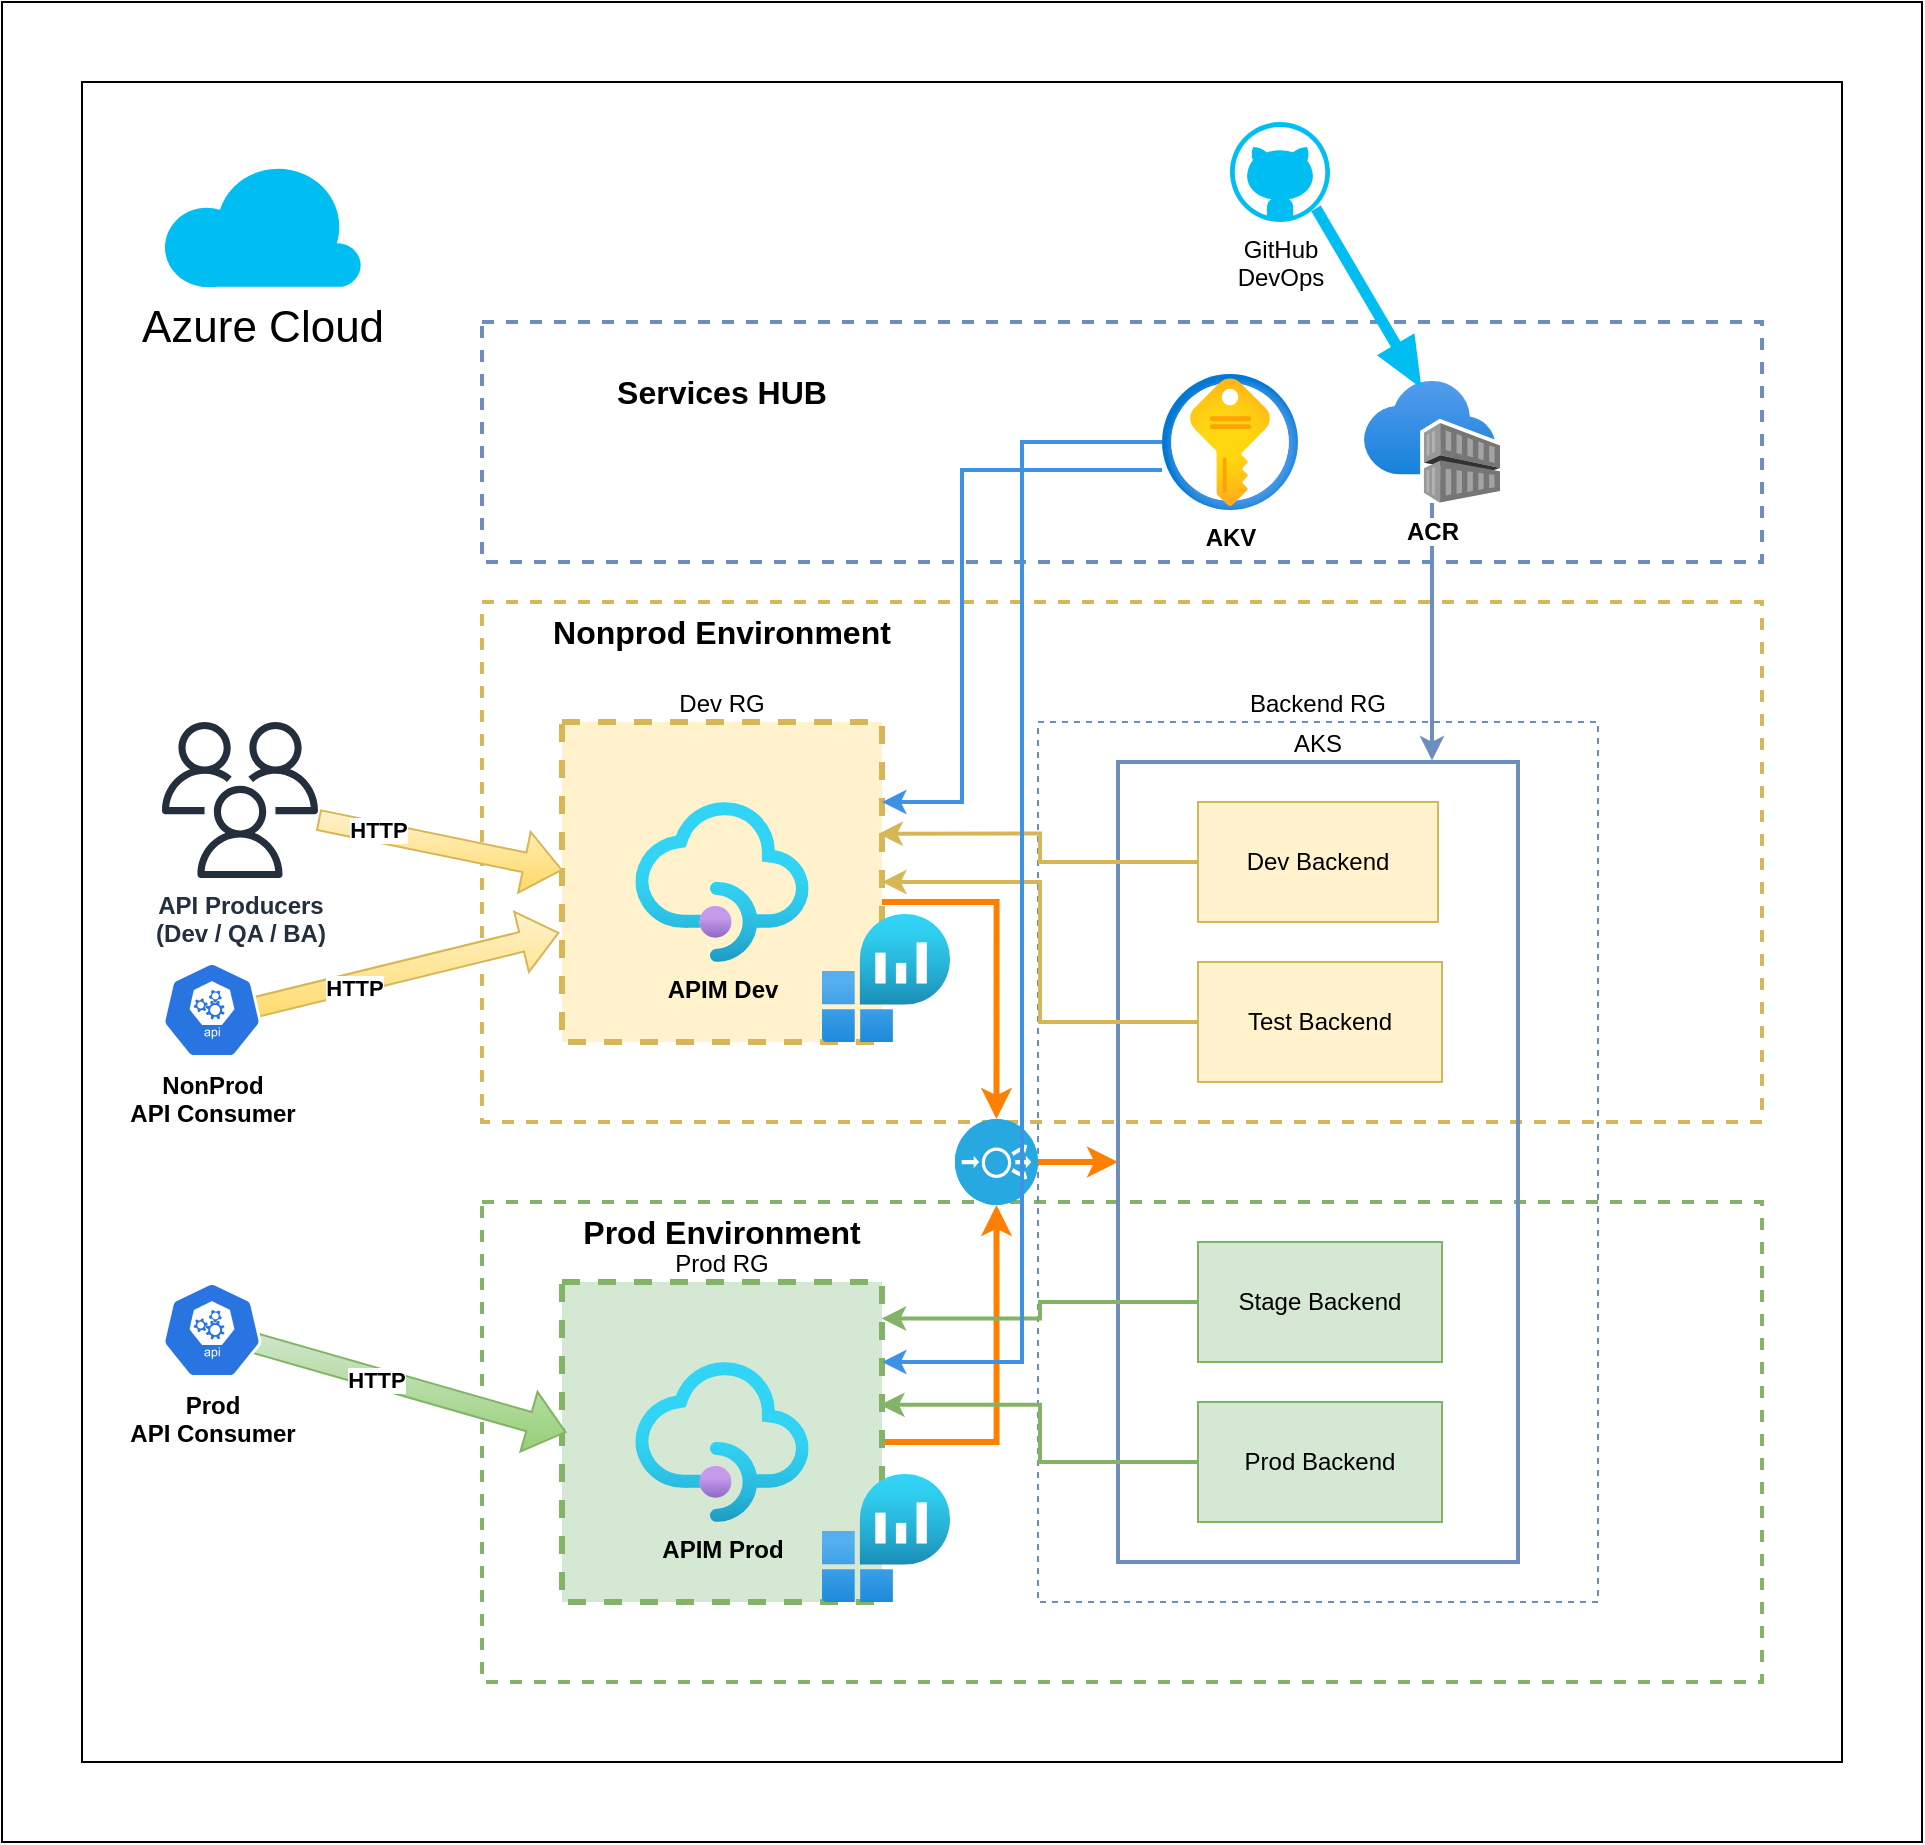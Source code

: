 <mxfile version="21.6.8" type="device">
  <diagram name="Page-1" id="QGZNqJDq6_y6giAaDoWt">
    <mxGraphModel dx="2329" dy="2009" grid="1" gridSize="10" guides="1" tooltips="1" connect="1" arrows="1" fold="1" page="1" pageScale="1" pageWidth="827" pageHeight="1169" math="0" shadow="0">
      <root>
        <mxCell id="0" />
        <mxCell id="1" parent="0" />
        <mxCell id="9m6El9AtTZZ0Sc9l-_DS-1" value="" style="rounded=0;whiteSpace=wrap;html=1;fillColor=none;glass=0;shadow=0;" parent="1" vertex="1">
          <mxGeometry x="-120" y="-160" width="880" height="840" as="geometry" />
        </mxCell>
        <mxCell id="9m6El9AtTZZ0Sc9l-_DS-31" value="" style="rounded=0;whiteSpace=wrap;html=1;fillColor=none;" parent="1" vertex="1">
          <mxGeometry x="-160" y="-200" width="960" height="920" as="geometry" />
        </mxCell>
        <mxCell id="9m6El9AtTZZ0Sc9l-_DS-5" value="" style="rounded=0;whiteSpace=wrap;html=1;dashed=1;strokeWidth=2;fillColor=none;strokeColor=#6c8ebf;" parent="1" vertex="1">
          <mxGeometry x="80" y="-40" width="640" height="120" as="geometry" />
        </mxCell>
        <mxCell id="89sK6pgD19V1uhRhcigI-2" value="" style="rounded=0;whiteSpace=wrap;html=1;fillColor=none;dashed=1;strokeColor=#d6b656;strokeWidth=2;" parent="1" vertex="1">
          <mxGeometry x="80" y="100" width="640" height="260" as="geometry" />
        </mxCell>
        <mxCell id="89sK6pgD19V1uhRhcigI-3" value="" style="rounded=0;whiteSpace=wrap;html=1;fillColor=none;dashed=1;strokeColor=#82b366;strokeWidth=2;" parent="1" vertex="1">
          <mxGeometry x="80" y="400" width="640" height="240" as="geometry" />
        </mxCell>
        <mxCell id="89sK6pgD19V1uhRhcigI-19" style="edgeStyle=orthogonalEdgeStyle;rounded=0;orthogonalLoop=1;jettySize=auto;html=1;entryX=0.5;entryY=0;entryDx=0;entryDy=0;entryPerimeter=0;strokeWidth=3;strokeColor=#FF8000;" parent="1" source="89sK6pgD19V1uhRhcigI-4" target="89sK6pgD19V1uhRhcigI-17" edge="1">
          <mxGeometry relative="1" as="geometry">
            <Array as="points">
              <mxPoint x="337" y="250" />
            </Array>
          </mxGeometry>
        </mxCell>
        <mxCell id="89sK6pgD19V1uhRhcigI-4" value="Dev RG" style="rounded=0;whiteSpace=wrap;html=1;fillColor=#fff2cc;dashed=1;strokeColor=#d6b656;labelPosition=center;verticalLabelPosition=top;align=center;verticalAlign=bottom;strokeWidth=3;" parent="1" vertex="1">
          <mxGeometry x="120" y="160" width="160" height="160" as="geometry" />
        </mxCell>
        <mxCell id="89sK6pgD19V1uhRhcigI-20" style="edgeStyle=orthogonalEdgeStyle;rounded=0;orthogonalLoop=1;jettySize=auto;html=1;entryX=0.5;entryY=1;entryDx=0;entryDy=0;entryPerimeter=0;strokeWidth=3;strokeColor=#FF8000;" parent="1" source="89sK6pgD19V1uhRhcigI-5" target="89sK6pgD19V1uhRhcigI-17" edge="1">
          <mxGeometry relative="1" as="geometry" />
        </mxCell>
        <mxCell id="89sK6pgD19V1uhRhcigI-5" value="Prod RG" style="rounded=0;whiteSpace=wrap;html=1;fillColor=#d5e8d4;dashed=1;strokeColor=#82b366;labelPosition=center;verticalLabelPosition=top;align=center;verticalAlign=bottom;strokeWidth=3;" parent="1" vertex="1">
          <mxGeometry x="120" y="440" width="160" height="160" as="geometry" />
        </mxCell>
        <mxCell id="89sK6pgD19V1uhRhcigI-6" value="Backend RG" style="rounded=0;whiteSpace=wrap;html=1;fillColor=none;dashed=1;strokeColor=#6c8ebf;labelPosition=center;verticalLabelPosition=top;align=center;verticalAlign=bottom;" parent="1" vertex="1">
          <mxGeometry x="358" y="160" width="280" height="440" as="geometry" />
        </mxCell>
        <mxCell id="89sK6pgD19V1uhRhcigI-7" value="AKS" style="rounded=0;whiteSpace=wrap;html=1;fillColor=none;labelPosition=center;verticalLabelPosition=top;align=center;verticalAlign=bottom;strokeColor=#6c8ebf;strokeWidth=2;" parent="1" vertex="1">
          <mxGeometry x="398" y="180" width="200" height="400" as="geometry" />
        </mxCell>
        <mxCell id="89sK6pgD19V1uhRhcigI-9" value="&lt;b&gt;APIM Dev&lt;/b&gt;" style="image;aspect=fixed;html=1;points=[];align=center;fontSize=12;image=img/lib/azure2/app_services/API_Management_Services.svg;labelBackgroundColor=none;" parent="1" vertex="1">
          <mxGeometry x="156.67" y="200" width="86.66" height="80" as="geometry" />
        </mxCell>
        <mxCell id="89sK6pgD19V1uhRhcigI-10" value="&lt;b&gt;APIM Prod&lt;/b&gt;" style="image;aspect=fixed;html=1;points=[];align=center;fontSize=12;image=img/lib/azure2/app_services/API_Management_Services.svg;labelBackgroundColor=none;" parent="1" vertex="1">
          <mxGeometry x="156.66" y="480" width="86.67" height="80" as="geometry" />
        </mxCell>
        <mxCell id="89sK6pgD19V1uhRhcigI-13" value="&lt;font style=&quot;font-size: 16px;&quot;&gt;&lt;b&gt;Nonprod Environment&lt;/b&gt;&lt;/font&gt;" style="text;html=1;strokeColor=none;fillColor=none;align=center;verticalAlign=middle;whiteSpace=wrap;rounded=0;" parent="1" vertex="1">
          <mxGeometry x="80" y="100" width="240" height="30" as="geometry" />
        </mxCell>
        <mxCell id="g86d39gAe4kaYP8xDUTe-5" style="edgeStyle=orthogonalEdgeStyle;rounded=0;orthogonalLoop=1;jettySize=auto;html=1;entryX=0.989;entryY=0.349;entryDx=0;entryDy=0;entryPerimeter=0;strokeColor=#D6B656;strokeWidth=2;" edge="1" parent="1" source="89sK6pgD19V1uhRhcigI-15" target="89sK6pgD19V1uhRhcigI-4">
          <mxGeometry relative="1" as="geometry" />
        </mxCell>
        <mxCell id="89sK6pgD19V1uhRhcigI-15" value="Dev Backend" style="rounded=0;whiteSpace=wrap;html=1;fillColor=#fff2cc;strokeColor=#d6b656;" parent="1" vertex="1">
          <mxGeometry x="438" y="200" width="120" height="60" as="geometry" />
        </mxCell>
        <mxCell id="g86d39gAe4kaYP8xDUTe-8" style="edgeStyle=orthogonalEdgeStyle;rounded=0;orthogonalLoop=1;jettySize=auto;html=1;entryX=0.994;entryY=0.384;entryDx=0;entryDy=0;entryPerimeter=0;strokeWidth=2;strokeColor=#82B366;" edge="1" parent="1" source="89sK6pgD19V1uhRhcigI-16" target="89sK6pgD19V1uhRhcigI-5">
          <mxGeometry relative="1" as="geometry" />
        </mxCell>
        <mxCell id="89sK6pgD19V1uhRhcigI-16" value="Prod Backend" style="rounded=0;whiteSpace=wrap;html=1;fillColor=#d5e8d4;strokeColor=#82b366;" parent="1" vertex="1">
          <mxGeometry x="438" y="500" width="122" height="60" as="geometry" />
        </mxCell>
        <mxCell id="89sK6pgD19V1uhRhcigI-18" style="edgeStyle=orthogonalEdgeStyle;rounded=0;orthogonalLoop=1;jettySize=auto;html=1;entryX=0;entryY=0.5;entryDx=0;entryDy=0;strokeWidth=3;strokeColor=#FF8000;" parent="1" source="89sK6pgD19V1uhRhcigI-17" target="89sK6pgD19V1uhRhcigI-7" edge="1">
          <mxGeometry relative="1" as="geometry" />
        </mxCell>
        <mxCell id="89sK6pgD19V1uhRhcigI-17" value="" style="fillColor=#28A8E0;verticalLabelPosition=bottom;sketch=0;html=1;strokeColor=#ffffff;verticalAlign=top;align=center;points=[[0.145,0.145,0],[0.5,0,0],[0.855,0.145,0],[1,0.5,0],[0.855,0.855,0],[0.5,1,0],[0.145,0.855,0],[0,0.5,0]];pointerEvents=1;shape=mxgraph.cisco_safe.compositeIcon;bgIcon=ellipse;resIcon=mxgraph.cisco_safe.capability.load_balancer;" parent="1" vertex="1">
          <mxGeometry x="316.5" y="358.5" width="41.5" height="43" as="geometry" />
        </mxCell>
        <mxCell id="g86d39gAe4kaYP8xDUTe-6" style="edgeStyle=orthogonalEdgeStyle;rounded=0;orthogonalLoop=1;jettySize=auto;html=1;entryX=1;entryY=0.5;entryDx=0;entryDy=0;strokeColor=#D6B656;strokeWidth=2;" edge="1" parent="1" source="9m6El9AtTZZ0Sc9l-_DS-2" target="89sK6pgD19V1uhRhcigI-4">
          <mxGeometry relative="1" as="geometry" />
        </mxCell>
        <mxCell id="9m6El9AtTZZ0Sc9l-_DS-2" value="Test Backend" style="rounded=0;whiteSpace=wrap;html=1;fillColor=#fff2cc;strokeColor=#d6b656;" parent="1" vertex="1">
          <mxGeometry x="438" y="280" width="122" height="60" as="geometry" />
        </mxCell>
        <mxCell id="9m6El9AtTZZ0Sc9l-_DS-3" value="&lt;b&gt;API Producers&lt;br&gt;(Dev / QA / BA)&lt;/b&gt;" style="sketch=0;outlineConnect=0;fontColor=#232F3E;gradientColor=none;fillColor=#232F3D;strokeColor=none;dashed=0;verticalLabelPosition=bottom;verticalAlign=top;align=center;html=1;fontSize=12;fontStyle=0;aspect=fixed;pointerEvents=1;shape=mxgraph.aws4.users;" parent="1" vertex="1">
          <mxGeometry x="-80" y="160" width="78" height="78" as="geometry" />
        </mxCell>
        <mxCell id="g86d39gAe4kaYP8xDUTe-9" style="edgeStyle=orthogonalEdgeStyle;rounded=0;orthogonalLoop=1;jettySize=auto;html=1;entryX=0.785;entryY=-0.002;entryDx=0;entryDy=0;entryPerimeter=0;strokeWidth=2;strokeColor=#6C8EBF;" edge="1" parent="1" source="9m6El9AtTZZ0Sc9l-_DS-6" target="89sK6pgD19V1uhRhcigI-7">
          <mxGeometry relative="1" as="geometry" />
        </mxCell>
        <mxCell id="9m6El9AtTZZ0Sc9l-_DS-6" value="&lt;b&gt;ACR&lt;/b&gt;" style="image;aspect=fixed;html=1;points=[];align=center;fontSize=12;image=img/lib/azure2/containers/Container_Registries.svg;" parent="1" vertex="1">
          <mxGeometry x="521" y="-10.5" width="68" height="61" as="geometry" />
        </mxCell>
        <mxCell id="g86d39gAe4kaYP8xDUTe-2" style="edgeStyle=orthogonalEdgeStyle;rounded=0;orthogonalLoop=1;jettySize=auto;html=1;entryX=1;entryY=0.25;entryDx=0;entryDy=0;strokeColor=#3d92e5;strokeWidth=2;" edge="1" parent="1" source="9m6El9AtTZZ0Sc9l-_DS-7" target="89sK6pgD19V1uhRhcigI-4">
          <mxGeometry relative="1" as="geometry">
            <Array as="points">
              <mxPoint x="320" y="34" />
              <mxPoint x="320" y="200" />
            </Array>
          </mxGeometry>
        </mxCell>
        <mxCell id="9m6El9AtTZZ0Sc9l-_DS-7" value="&lt;b&gt;AKV&lt;/b&gt;" style="image;aspect=fixed;html=1;points=[];align=center;fontSize=12;image=img/lib/azure2/security/Key_Vaults.svg;" parent="1" vertex="1">
          <mxGeometry x="420" y="-14" width="68" height="68" as="geometry" />
        </mxCell>
        <mxCell id="9m6El9AtTZZ0Sc9l-_DS-8" value="" style="image;aspect=fixed;html=1;points=[];align=center;fontSize=12;image=img/lib/azure2/analytics/Log_Analytics_Workspaces.svg;" parent="1" vertex="1">
          <mxGeometry x="250" y="536" width="64" height="64" as="geometry" />
        </mxCell>
        <mxCell id="9m6El9AtTZZ0Sc9l-_DS-9" value="&lt;font style=&quot;font-size: 16px;&quot;&gt;&lt;b&gt;Services HUB&lt;/b&gt;&lt;/font&gt;" style="text;html=1;strokeColor=none;fillColor=none;align=center;verticalAlign=middle;whiteSpace=wrap;rounded=0;" parent="1" vertex="1">
          <mxGeometry x="80" y="-20" width="240" height="30" as="geometry" />
        </mxCell>
        <mxCell id="9m6El9AtTZZ0Sc9l-_DS-10" value="GitHub&lt;br&gt;DevOps" style="verticalLabelPosition=bottom;html=1;verticalAlign=top;align=center;strokeColor=none;fillColor=#00BEF2;shape=mxgraph.azure.github_code;pointerEvents=1;" parent="1" vertex="1">
          <mxGeometry x="454" y="-140" width="50" height="50" as="geometry" />
        </mxCell>
        <mxCell id="9m6El9AtTZZ0Sc9l-_DS-11" value="" style="shape=flexArrow;endArrow=classic;html=1;rounded=0;width=5.5;endSize=8.145;endWidth=15.25;fillColor=#00BEF2;strokeColor=none;exitX=0.855;exitY=0.855;exitDx=0;exitDy=0;exitPerimeter=0;entryX=0.426;entryY=0.066;entryDx=0;entryDy=0;entryPerimeter=0;" parent="1" source="9m6El9AtTZZ0Sc9l-_DS-10" target="9m6El9AtTZZ0Sc9l-_DS-6" edge="1">
          <mxGeometry width="50" height="50" relative="1" as="geometry">
            <mxPoint x="438" y="-100" as="sourcePoint" />
            <mxPoint x="508" y="-80" as="targetPoint" />
          </mxGeometry>
        </mxCell>
        <mxCell id="89sK6pgD19V1uhRhcigI-14" value="&lt;font style=&quot;font-size: 16px;&quot;&gt;&lt;b&gt;Prod Environment&lt;/b&gt;&lt;/font&gt;" style="text;html=1;strokeColor=none;fillColor=none;align=center;verticalAlign=middle;whiteSpace=wrap;rounded=0;" parent="1" vertex="1">
          <mxGeometry x="80" y="400" width="240" height="30" as="geometry" />
        </mxCell>
        <mxCell id="9m6El9AtTZZ0Sc9l-_DS-24" value="" style="shape=flexArrow;endArrow=classic;html=1;rounded=0;entryX=0.014;entryY=0.47;entryDx=0;entryDy=0;entryPerimeter=0;exitX=0.47;exitY=0.5;exitDx=0;exitDy=0;exitPerimeter=0;fillColor=#d5e8d4;strokeColor=#82b366;gradientColor=#97d077;" parent="1" source="9m6El9AtTZZ0Sc9l-_DS-21" target="89sK6pgD19V1uhRhcigI-5" edge="1">
          <mxGeometry width="50" height="50" relative="1" as="geometry">
            <mxPoint x="-230" y="510" as="sourcePoint" />
            <mxPoint x="-180" y="460" as="targetPoint" />
          </mxGeometry>
        </mxCell>
        <mxCell id="9m6El9AtTZZ0Sc9l-_DS-28" value="&lt;b&gt;HTTP&lt;/b&gt;" style="edgeLabel;html=1;align=center;verticalAlign=middle;resizable=0;points=[];" parent="9m6El9AtTZZ0Sc9l-_DS-24" vertex="1" connectable="0">
          <mxGeometry x="-0.07" y="-1" relative="1" as="geometry">
            <mxPoint as="offset" />
          </mxGeometry>
        </mxCell>
        <mxCell id="9m6El9AtTZZ0Sc9l-_DS-23" value="" style="shape=flexArrow;endArrow=classic;html=1;rounded=0;entryX=-0.008;entryY=0.658;entryDx=0;entryDy=0;entryPerimeter=0;exitX=0.49;exitY=0.583;exitDx=0;exitDy=0;exitPerimeter=0;fillColor=#fff2cc;strokeColor=#d6b656;gradientColor=#ffd966;" parent="1" source="9m6El9AtTZZ0Sc9l-_DS-20" target="89sK6pgD19V1uhRhcigI-4" edge="1">
          <mxGeometry width="50" height="50" relative="1" as="geometry">
            <mxPoint x="20" y="290" as="sourcePoint" />
            <mxPoint x="-180" y="370" as="targetPoint" />
          </mxGeometry>
        </mxCell>
        <mxCell id="9m6El9AtTZZ0Sc9l-_DS-26" value="&lt;b&gt;HTTP&lt;/b&gt;" style="edgeLabel;html=1;align=center;verticalAlign=middle;resizable=0;points=[];" parent="9m6El9AtTZZ0Sc9l-_DS-23" vertex="1" connectable="0">
          <mxGeometry x="-0.184" y="-2" relative="1" as="geometry">
            <mxPoint as="offset" />
          </mxGeometry>
        </mxCell>
        <mxCell id="9m6El9AtTZZ0Sc9l-_DS-22" value="" style="shape=flexArrow;endArrow=classic;html=1;rounded=0;entryX=0.002;entryY=0.463;entryDx=0;entryDy=0;exitX=1;exitY=0.628;exitDx=0;exitDy=0;exitPerimeter=0;entryPerimeter=0;fillColor=#fff2cc;strokeColor=#d6b656;gradientColor=#ffd966;" parent="1" source="9m6El9AtTZZ0Sc9l-_DS-3" target="89sK6pgD19V1uhRhcigI-4" edge="1">
          <mxGeometry width="50" height="50" relative="1" as="geometry">
            <mxPoint x="10" y="250" as="sourcePoint" />
            <mxPoint x="60" y="200" as="targetPoint" />
          </mxGeometry>
        </mxCell>
        <mxCell id="9m6El9AtTZZ0Sc9l-_DS-25" value="&lt;b&gt;HTTP&lt;/b&gt;" style="edgeLabel;html=1;align=center;verticalAlign=middle;resizable=0;points=[];" parent="9m6El9AtTZZ0Sc9l-_DS-22" vertex="1" connectable="0">
          <mxGeometry x="-0.519" y="1" relative="1" as="geometry">
            <mxPoint as="offset" />
          </mxGeometry>
        </mxCell>
        <mxCell id="9m6El9AtTZZ0Sc9l-_DS-27" value="&lt;font style=&quot;font-size: 22px;&quot;&gt;Azure Cloud&lt;/font&gt;" style="verticalLabelPosition=bottom;html=1;verticalAlign=top;align=center;strokeColor=none;fillColor=#00BEF2;shape=mxgraph.azure.cloud;" parent="1" vertex="1">
          <mxGeometry x="-80" y="-120" width="100" height="62.5" as="geometry" />
        </mxCell>
        <mxCell id="g86d39gAe4kaYP8xDUTe-1" value="" style="image;aspect=fixed;html=1;points=[];align=center;fontSize=12;image=img/lib/azure2/analytics/Log_Analytics_Workspaces.svg;" vertex="1" parent="1">
          <mxGeometry x="250" y="256" width="64" height="64" as="geometry" />
        </mxCell>
        <mxCell id="g86d39gAe4kaYP8xDUTe-7" style="edgeStyle=orthogonalEdgeStyle;rounded=0;orthogonalLoop=1;jettySize=auto;html=1;entryX=0.999;entryY=0.114;entryDx=0;entryDy=0;entryPerimeter=0;strokeWidth=2;strokeColor=#82B366;" edge="1" parent="1" source="g86d39gAe4kaYP8xDUTe-4" target="89sK6pgD19V1uhRhcigI-5">
          <mxGeometry relative="1" as="geometry" />
        </mxCell>
        <mxCell id="g86d39gAe4kaYP8xDUTe-4" value="Stage Backend" style="rounded=0;whiteSpace=wrap;html=1;fillColor=#d5e8d4;strokeColor=#82B366;" vertex="1" parent="1">
          <mxGeometry x="438" y="420" width="122" height="60" as="geometry" />
        </mxCell>
        <mxCell id="9m6El9AtTZZ0Sc9l-_DS-21" value="&lt;b&gt;Prod &lt;br&gt;API Consumer&lt;/b&gt;" style="sketch=0;html=1;dashed=0;whitespace=wrap;fillColor=#2875E2;strokeColor=#ffffff;points=[[0.005,0.63,0],[0.1,0.2,0],[0.9,0.2,0],[0.5,0,0],[0.995,0.63,0],[0.72,0.99,0],[0.5,1,0],[0.28,0.99,0]];verticalLabelPosition=bottom;align=center;verticalAlign=top;shape=mxgraph.kubernetes.icon;prIcon=api" parent="1" vertex="1">
          <mxGeometry x="-80" y="440" width="50" height="48" as="geometry" />
        </mxCell>
        <mxCell id="9m6El9AtTZZ0Sc9l-_DS-20" value="&lt;b&gt;NonProd &lt;br&gt;API Consumer&lt;/b&gt;" style="sketch=0;html=1;dashed=0;whitespace=wrap;fillColor=#2875E2;strokeColor=#ffffff;points=[[0.005,0.63,0],[0.1,0.2,0],[0.9,0.2,0],[0.5,0,0],[0.995,0.63,0],[0.72,0.99,0],[0.5,1,0],[0.28,0.99,0]];verticalLabelPosition=bottom;align=center;verticalAlign=top;shape=mxgraph.kubernetes.icon;prIcon=api" parent="1" vertex="1">
          <mxGeometry x="-80" y="280" width="50" height="48" as="geometry" />
        </mxCell>
        <mxCell id="g86d39gAe4kaYP8xDUTe-3" style="edgeStyle=orthogonalEdgeStyle;rounded=0;orthogonalLoop=1;jettySize=auto;html=1;entryX=1;entryY=0.25;entryDx=0;entryDy=0;strokeWidth=2;strokeColor=#3D92E5;" edge="1" parent="1" source="9m6El9AtTZZ0Sc9l-_DS-7" target="89sK6pgD19V1uhRhcigI-5">
          <mxGeometry relative="1" as="geometry">
            <mxPoint x="488" y="42" as="sourcePoint" />
            <mxPoint x="328" y="480" as="targetPoint" />
          </mxGeometry>
        </mxCell>
      </root>
    </mxGraphModel>
  </diagram>
</mxfile>
